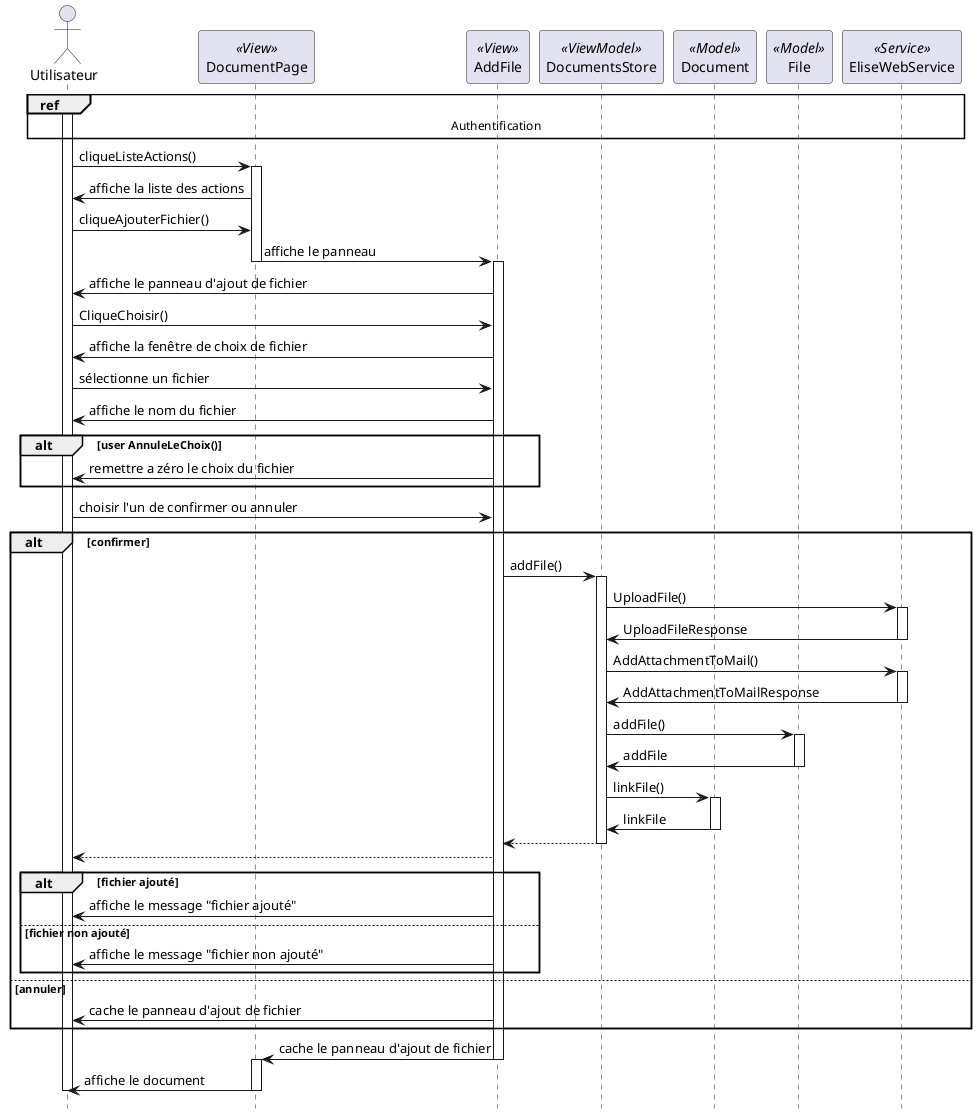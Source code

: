 @startuml sequence_add_file

hide footbox


actor "Utilisateur" as user
participant "DocumentPage" as docView << View >>
participant "AddFile" as addFile << View >>
participant "DocumentsStore" as docVm << ViewModel >>
participant "Document" as docM << Model >>
participant "File" as fileM << Model >>
participant "EliseWebService" as ws << Service >>



ref over user, docView, addFile, docVm, docM, fileM, ws : Authentification
activate user
user -> docView : cliqueListeActions()
activate docView
docView -> user : affiche la liste des actions
user -> docView : cliqueAjouterFichier()
docView -> addFile : affiche le panneau
deactivate docView
activate addFile
addFile -> user : affiche le panneau d'ajout de fichier
user -> addFile : CliqueChoisir()
addFile -> user : affiche la fenêtre de choix de fichier
user -> addFile : sélectionne un fichier
addFile -> user : affiche le nom du fichier

alt user AnnuleLeChoix()
  addFile -> user : remettre a zéro le choix du fichier
end

user -> addFile : choisir l'un de confirmer ou annuler
alt confirmer
  addFile -> docVm : addFile()
  activate docVm
  docVm -> ws : UploadFile()
  activate ws
  ws -> docVm : UploadFileResponse
  deactivate ws
  docVm -> ws: AddAttachmentToMail()
  activate ws
  ws -> docVm : AddAttachmentToMailResponse
  deactivate ws
  docVm -> fileM : addFile()
  activate fileM
  fileM -> docVm : addFile
  deactivate fileM
  docVm -> docM : linkFile()
  activate docM
  docM -> docVm : linkFile
  deactivate docM
  docVm --> addFile 
  deactivate docVm
  addFile --> user 
alt fichier ajouté
  addFile -> user : affiche le message "fichier ajouté"
else fichier non ajouté
  addFile -> user : affiche le message "fichier non ajouté"
end
else annuler
  addFile -> user : cache le panneau d'ajout de fichier
end
addFile -> docView : cache le panneau d'ajout de fichier
deactivate addFile
activate docView
docView -> user : affiche le document
deactivate docView
deactivate user